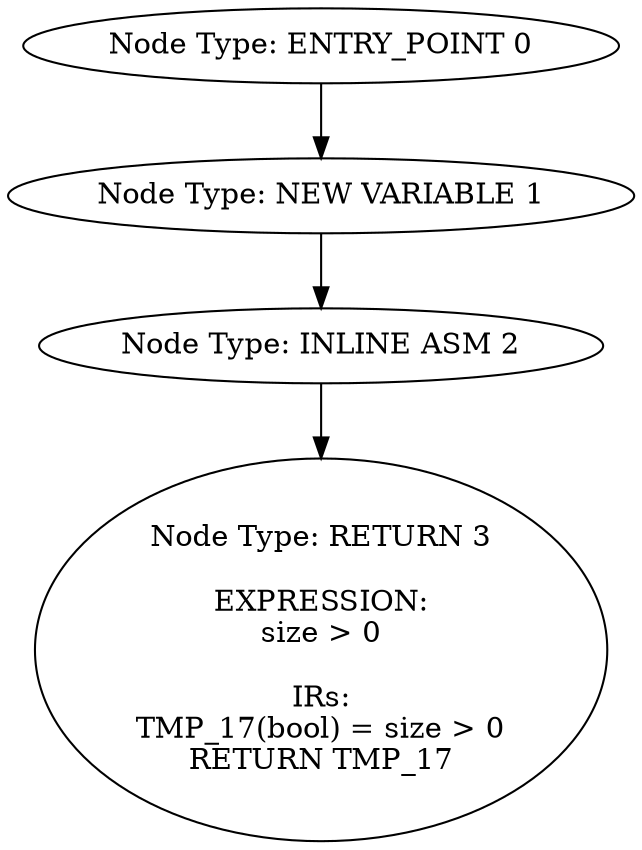 digraph{
0[label="Node Type: ENTRY_POINT 0
"];
0->1;
1[label="Node Type: NEW VARIABLE 1
"];
1->2;
2[label="Node Type: INLINE ASM 2
"];
2->3;
3[label="Node Type: RETURN 3

EXPRESSION:
size > 0

IRs:
TMP_17(bool) = size > 0
RETURN TMP_17"];
}

